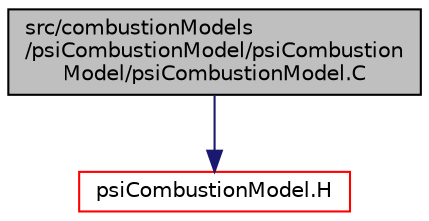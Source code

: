 digraph "src/combustionModels/psiCombustionModel/psiCombustionModel/psiCombustionModel.C"
{
  bgcolor="transparent";
  edge [fontname="Helvetica",fontsize="10",labelfontname="Helvetica",labelfontsize="10"];
  node [fontname="Helvetica",fontsize="10",shape=record];
  Node1 [label="src/combustionModels\l/psiCombustionModel/psiCombustion\lModel/psiCombustionModel.C",height=0.2,width=0.4,color="black", fillcolor="grey75", style="filled", fontcolor="black"];
  Node1 -> Node2 [color="midnightblue",fontsize="10",style="solid",fontname="Helvetica"];
  Node2 [label="psiCombustionModel.H",height=0.2,width=0.4,color="red",URL="$a04784.html"];
}
